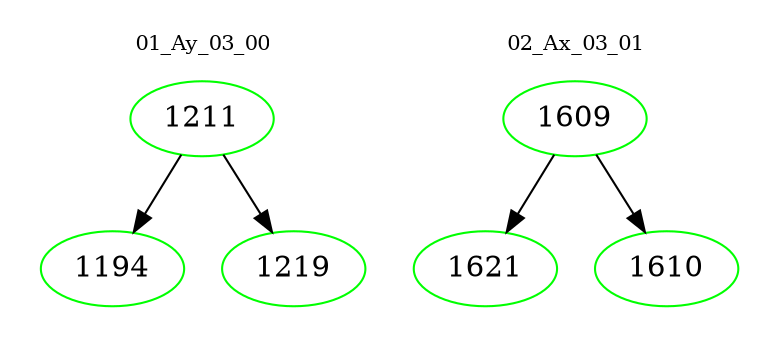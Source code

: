 digraph{
subgraph cluster_0 {
color = white
label = "01_Ay_03_00";
fontsize=10;
T0_1211 [label="1211", color="green"]
T0_1211 -> T0_1194 [color="black"]
T0_1194 [label="1194", color="green"]
T0_1211 -> T0_1219 [color="black"]
T0_1219 [label="1219", color="green"]
}
subgraph cluster_1 {
color = white
label = "02_Ax_03_01";
fontsize=10;
T1_1609 [label="1609", color="green"]
T1_1609 -> T1_1621 [color="black"]
T1_1621 [label="1621", color="green"]
T1_1609 -> T1_1610 [color="black"]
T1_1610 [label="1610", color="green"]
}
}
